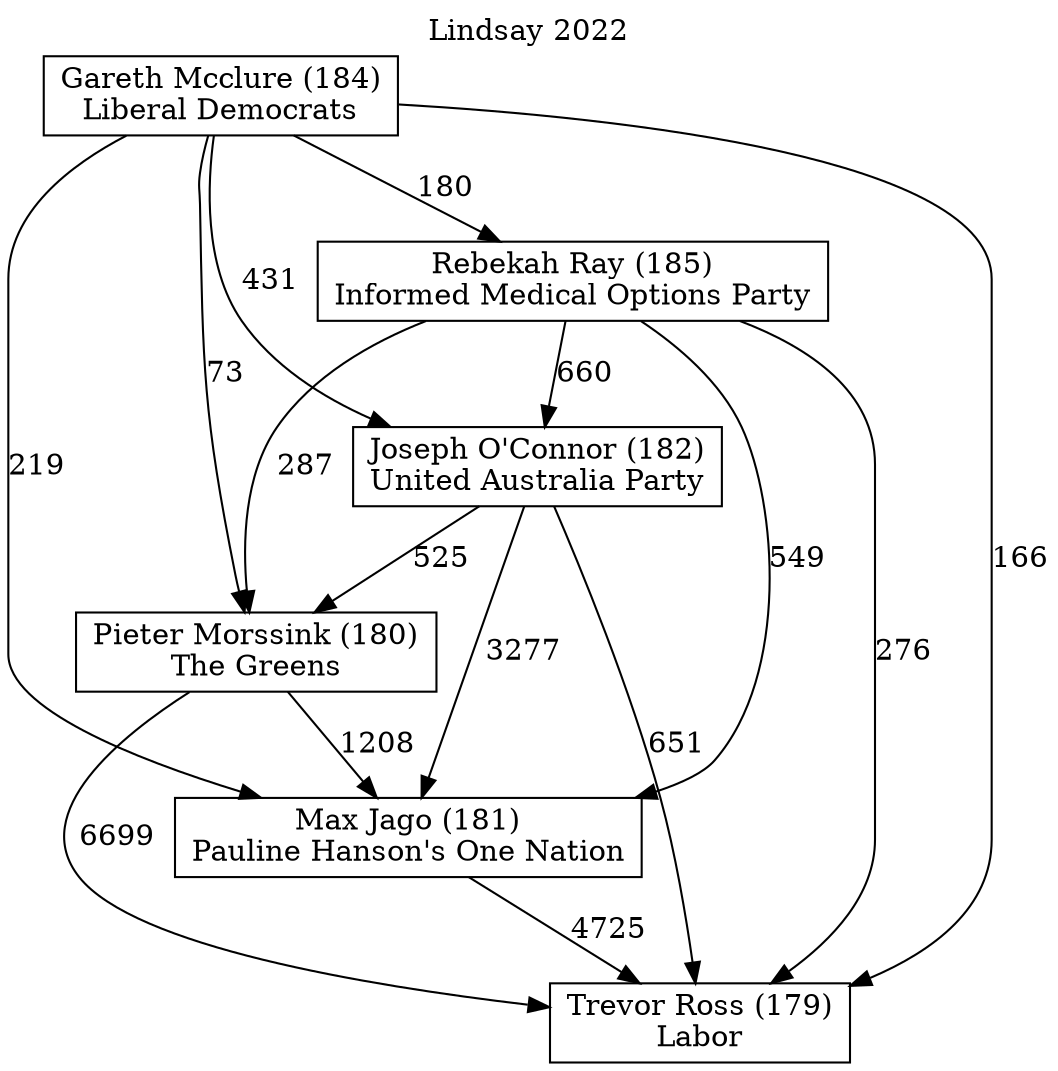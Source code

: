 // House preference flow
digraph "Trevor Ross (179)_Lindsay_2022" {
	graph [label="Lindsay 2022" labelloc=t mclimit=10]
	node [shape=box]
	"Gareth Mcclure (184)" [label="Gareth Mcclure (184)
Liberal Democrats"]
	"Joseph O'Connor (182)" [label="Joseph O'Connor (182)
United Australia Party"]
	"Max Jago (181)" [label="Max Jago (181)
Pauline Hanson's One Nation"]
	"Pieter Morssink (180)" [label="Pieter Morssink (180)
The Greens"]
	"Rebekah Ray (185)" [label="Rebekah Ray (185)
Informed Medical Options Party"]
	"Trevor Ross (179)" [label="Trevor Ross (179)
Labor"]
	"Gareth Mcclure (184)" -> "Joseph O'Connor (182)" [label=431]
	"Gareth Mcclure (184)" -> "Max Jago (181)" [label=219]
	"Gareth Mcclure (184)" -> "Pieter Morssink (180)" [label=73]
	"Gareth Mcclure (184)" -> "Rebekah Ray (185)" [label=180]
	"Gareth Mcclure (184)" -> "Trevor Ross (179)" [label=166]
	"Joseph O'Connor (182)" -> "Max Jago (181)" [label=3277]
	"Joseph O'Connor (182)" -> "Pieter Morssink (180)" [label=525]
	"Joseph O'Connor (182)" -> "Trevor Ross (179)" [label=651]
	"Max Jago (181)" -> "Trevor Ross (179)" [label=4725]
	"Pieter Morssink (180)" -> "Max Jago (181)" [label=1208]
	"Pieter Morssink (180)" -> "Trevor Ross (179)" [label=6699]
	"Rebekah Ray (185)" -> "Joseph O'Connor (182)" [label=660]
	"Rebekah Ray (185)" -> "Max Jago (181)" [label=549]
	"Rebekah Ray (185)" -> "Pieter Morssink (180)" [label=287]
	"Rebekah Ray (185)" -> "Trevor Ross (179)" [label=276]
}

